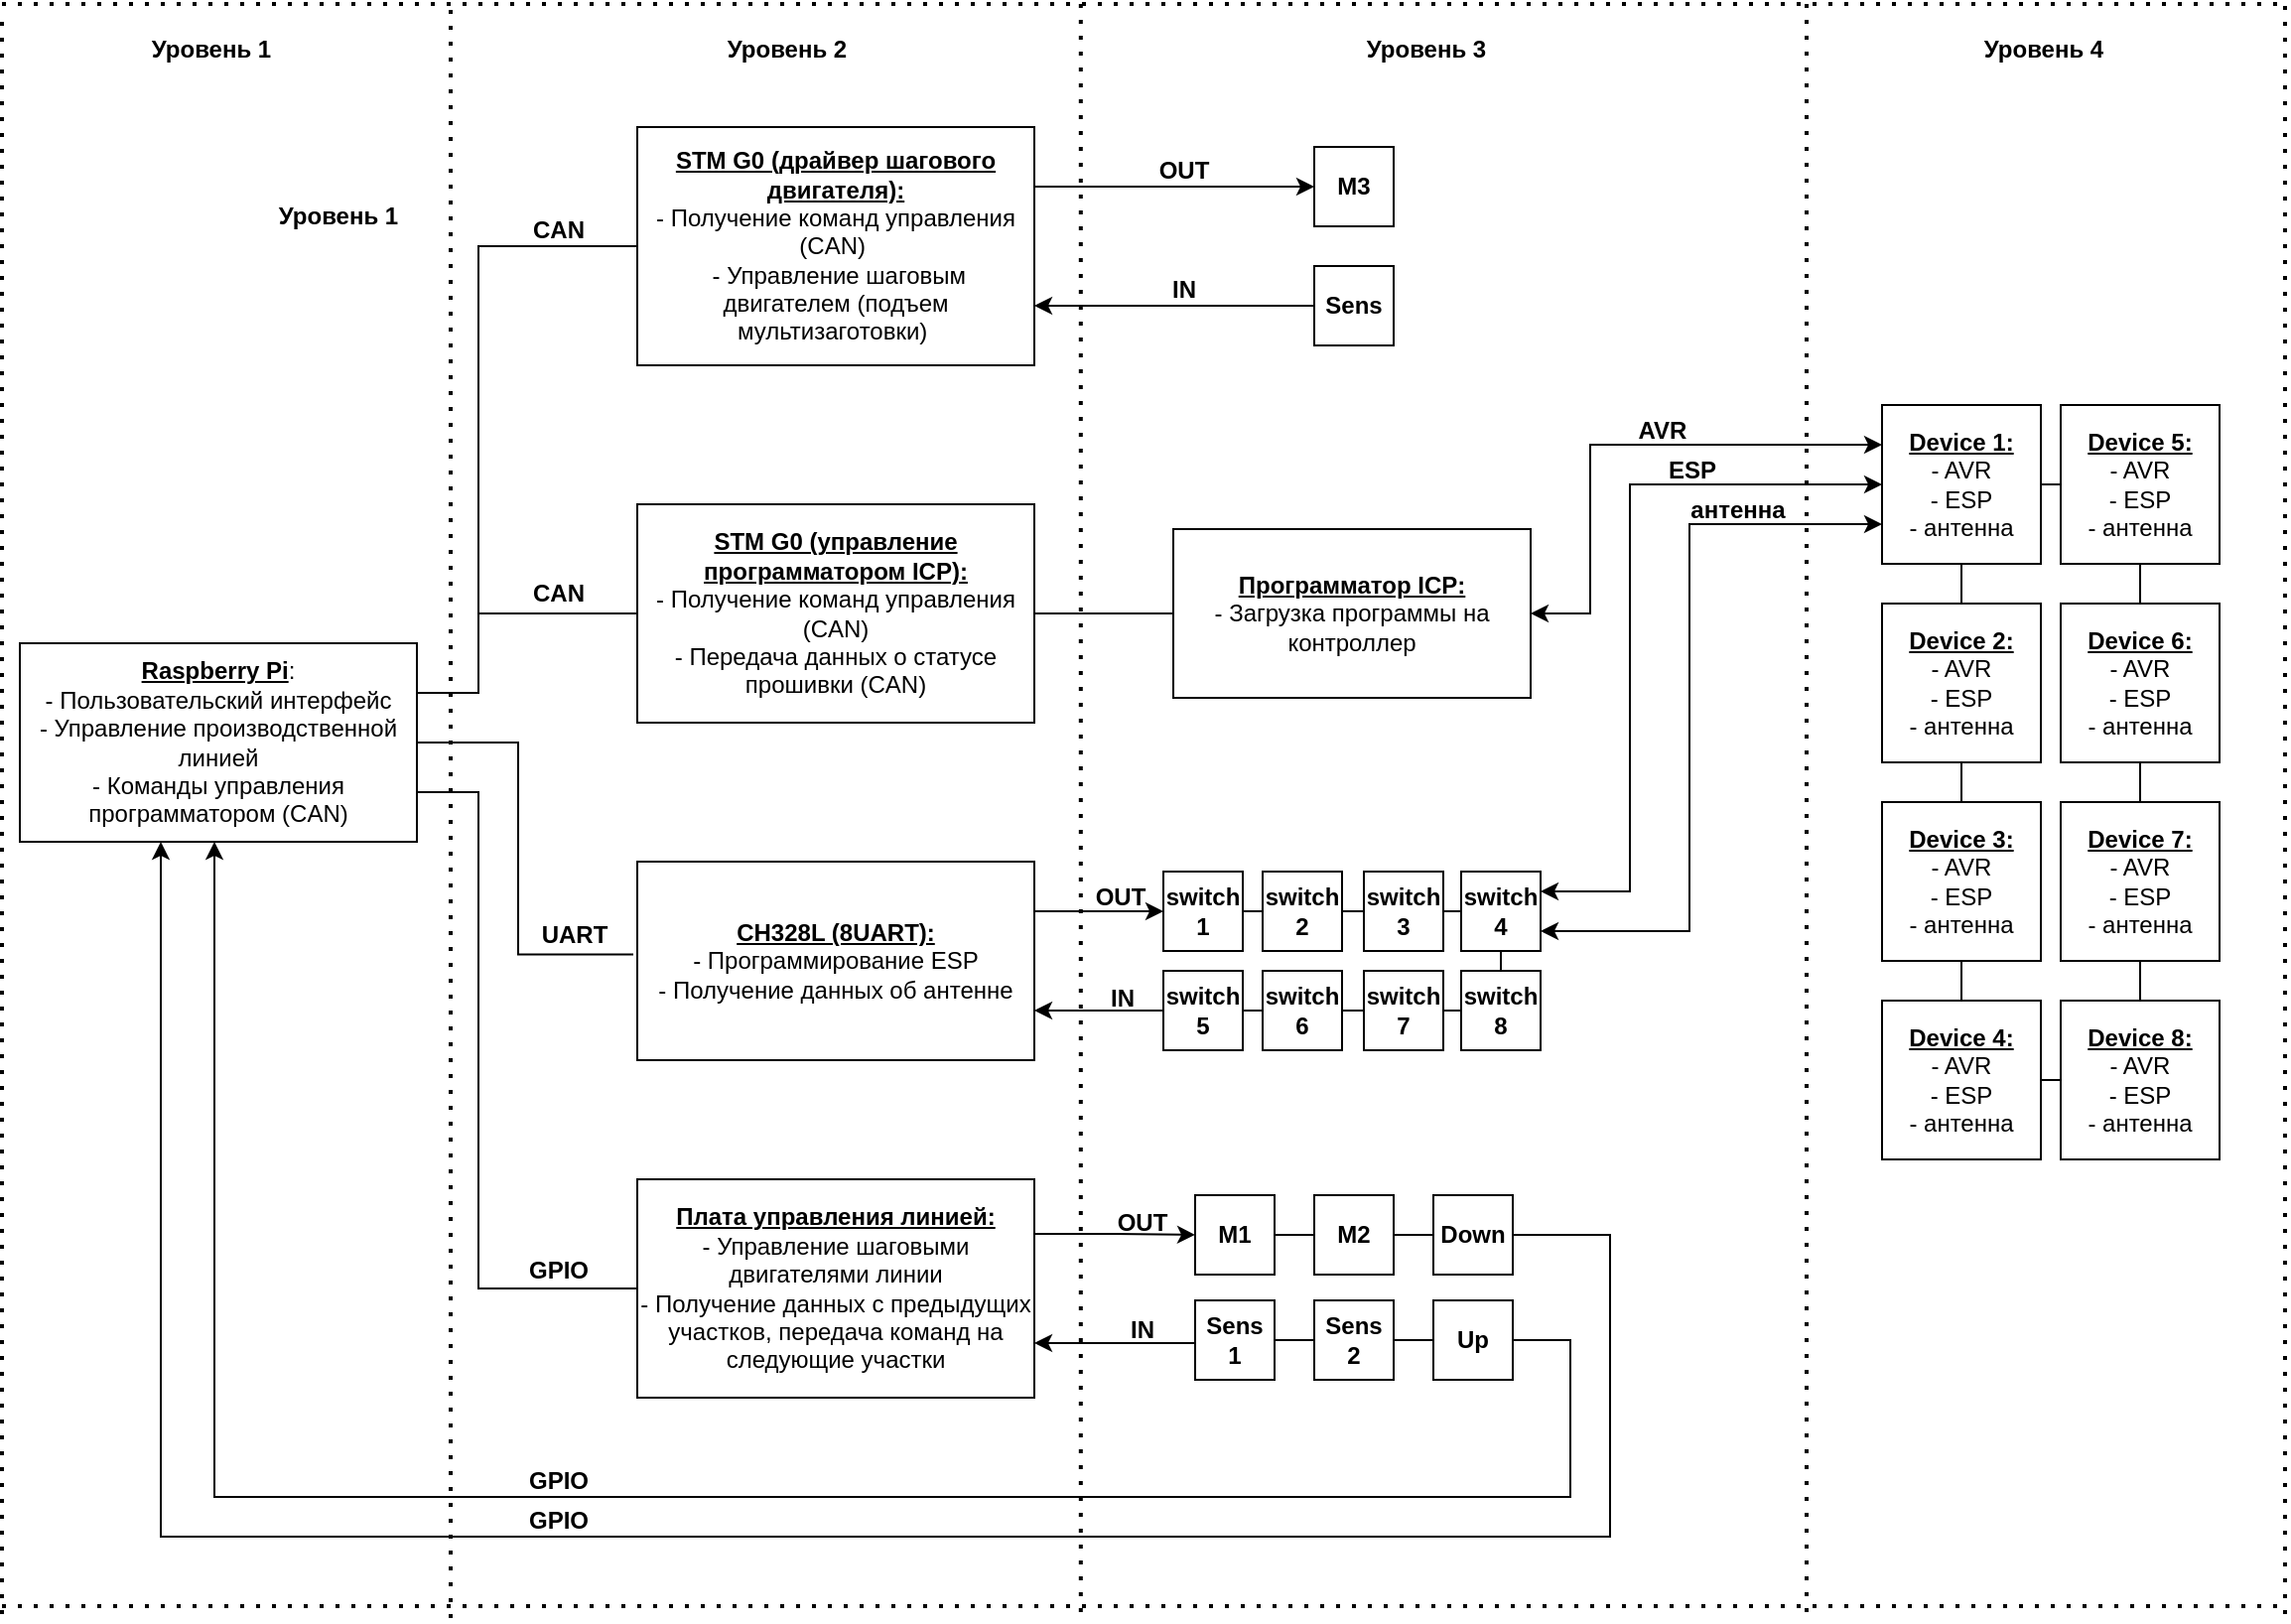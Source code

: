 <mxfile version="24.3.1" type="github">
  <diagram name="Страница — 1" id="FMfTdgro5tbyeO14SIyf">
    <mxGraphModel dx="1631" dy="931" grid="1" gridSize="10" guides="1" tooltips="1" connect="1" arrows="1" fold="1" page="1" pageScale="1" pageWidth="1169" pageHeight="827" math="0" shadow="0">
      <root>
        <mxCell id="0" />
        <mxCell id="1" parent="0" />
        <mxCell id="ljvDQ73Js9TkoyDWwZD--116" style="edgeStyle=orthogonalEdgeStyle;rounded=0;orthogonalLoop=1;jettySize=auto;html=1;exitX=1;exitY=0.5;exitDx=0;exitDy=0;entryX=0;entryY=0.5;entryDx=0;entryDy=0;endArrow=none;endFill=0;" edge="1" parent="1" source="ljvDQ73Js9TkoyDWwZD--1" target="ljvDQ73Js9TkoyDWwZD--5">
          <mxGeometry relative="1" as="geometry" />
        </mxCell>
        <mxCell id="ljvDQ73Js9TkoyDWwZD--1" value="&lt;b&gt;&lt;u&gt;Device 1:&lt;/u&gt;&lt;/b&gt;&lt;br&gt;- AVR&lt;br&gt;- ESP&lt;br&gt;- антенна" style="whiteSpace=wrap;html=1;aspect=fixed;" vertex="1" parent="1">
          <mxGeometry x="957" y="214" width="80" height="80" as="geometry" />
        </mxCell>
        <mxCell id="ljvDQ73Js9TkoyDWwZD--123" style="edgeStyle=orthogonalEdgeStyle;rounded=0;orthogonalLoop=1;jettySize=auto;html=1;exitX=0.5;exitY=0;exitDx=0;exitDy=0;entryX=0.5;entryY=1;entryDx=0;entryDy=0;endArrow=none;endFill=0;" edge="1" parent="1" source="ljvDQ73Js9TkoyDWwZD--2" target="ljvDQ73Js9TkoyDWwZD--1">
          <mxGeometry relative="1" as="geometry" />
        </mxCell>
        <mxCell id="ljvDQ73Js9TkoyDWwZD--2" value="&lt;b&gt;&lt;u&gt;Device 2:&lt;/u&gt;&lt;/b&gt;&lt;br&gt;- AVR&lt;br&gt;- ESP&lt;br&gt;- антенна" style="whiteSpace=wrap;html=1;aspect=fixed;" vertex="1" parent="1">
          <mxGeometry x="957" y="314" width="80" height="80" as="geometry" />
        </mxCell>
        <mxCell id="ljvDQ73Js9TkoyDWwZD--122" style="edgeStyle=orthogonalEdgeStyle;rounded=0;orthogonalLoop=1;jettySize=auto;html=1;exitX=0.5;exitY=0;exitDx=0;exitDy=0;entryX=0.5;entryY=1;entryDx=0;entryDy=0;endArrow=none;endFill=0;" edge="1" parent="1" source="ljvDQ73Js9TkoyDWwZD--3" target="ljvDQ73Js9TkoyDWwZD--2">
          <mxGeometry relative="1" as="geometry" />
        </mxCell>
        <mxCell id="ljvDQ73Js9TkoyDWwZD--3" value="&lt;b&gt;&lt;u&gt;Device 3:&lt;/u&gt;&lt;/b&gt;&lt;br&gt;- AVR&lt;br&gt;- ESP&lt;br&gt;- антенна" style="whiteSpace=wrap;html=1;aspect=fixed;" vertex="1" parent="1">
          <mxGeometry x="957" y="414" width="80" height="80" as="geometry" />
        </mxCell>
        <mxCell id="ljvDQ73Js9TkoyDWwZD--121" style="edgeStyle=orthogonalEdgeStyle;rounded=0;orthogonalLoop=1;jettySize=auto;html=1;exitX=0.5;exitY=0;exitDx=0;exitDy=0;entryX=0.5;entryY=1;entryDx=0;entryDy=0;endArrow=none;endFill=0;" edge="1" parent="1" source="ljvDQ73Js9TkoyDWwZD--4" target="ljvDQ73Js9TkoyDWwZD--3">
          <mxGeometry relative="1" as="geometry" />
        </mxCell>
        <mxCell id="ljvDQ73Js9TkoyDWwZD--4" value="&lt;b&gt;&lt;u&gt;Device 4:&lt;/u&gt;&lt;/b&gt;&lt;br&gt;- AVR&lt;br&gt;- ESP&lt;br&gt;- антенна" style="whiteSpace=wrap;html=1;aspect=fixed;" vertex="1" parent="1">
          <mxGeometry x="957" y="514" width="80" height="80" as="geometry" />
        </mxCell>
        <mxCell id="ljvDQ73Js9TkoyDWwZD--117" style="edgeStyle=orthogonalEdgeStyle;rounded=0;orthogonalLoop=1;jettySize=auto;html=1;exitX=0.5;exitY=1;exitDx=0;exitDy=0;entryX=0.5;entryY=0;entryDx=0;entryDy=0;endArrow=none;endFill=0;" edge="1" parent="1" source="ljvDQ73Js9TkoyDWwZD--5" target="ljvDQ73Js9TkoyDWwZD--6">
          <mxGeometry relative="1" as="geometry" />
        </mxCell>
        <mxCell id="ljvDQ73Js9TkoyDWwZD--5" value="&lt;b&gt;&lt;u&gt;Device 5:&lt;/u&gt;&lt;/b&gt;&lt;br&gt;- AVR&lt;br&gt;- ESP&lt;br&gt;- антенна" style="whiteSpace=wrap;html=1;aspect=fixed;" vertex="1" parent="1">
          <mxGeometry x="1047" y="214" width="80" height="80" as="geometry" />
        </mxCell>
        <mxCell id="ljvDQ73Js9TkoyDWwZD--118" style="edgeStyle=orthogonalEdgeStyle;rounded=0;orthogonalLoop=1;jettySize=auto;html=1;exitX=0.5;exitY=1;exitDx=0;exitDy=0;entryX=0.5;entryY=0;entryDx=0;entryDy=0;endArrow=none;endFill=0;" edge="1" parent="1" source="ljvDQ73Js9TkoyDWwZD--6" target="ljvDQ73Js9TkoyDWwZD--7">
          <mxGeometry relative="1" as="geometry" />
        </mxCell>
        <mxCell id="ljvDQ73Js9TkoyDWwZD--6" value="&lt;b&gt;&lt;u&gt;Device 6:&lt;/u&gt;&lt;/b&gt;&lt;br&gt;- AVR&lt;br&gt;- ESP&lt;br&gt;- антенна" style="whiteSpace=wrap;html=1;aspect=fixed;" vertex="1" parent="1">
          <mxGeometry x="1047" y="314" width="80" height="80" as="geometry" />
        </mxCell>
        <mxCell id="ljvDQ73Js9TkoyDWwZD--119" style="edgeStyle=orthogonalEdgeStyle;rounded=0;orthogonalLoop=1;jettySize=auto;html=1;exitX=0.5;exitY=1;exitDx=0;exitDy=0;entryX=0.5;entryY=0;entryDx=0;entryDy=0;endArrow=none;endFill=0;" edge="1" parent="1" source="ljvDQ73Js9TkoyDWwZD--7" target="ljvDQ73Js9TkoyDWwZD--8">
          <mxGeometry relative="1" as="geometry" />
        </mxCell>
        <mxCell id="ljvDQ73Js9TkoyDWwZD--7" value="&lt;b&gt;&lt;u&gt;Device 7:&lt;/u&gt;&lt;/b&gt;&lt;br&gt;- AVR&lt;br&gt;- ESP&lt;br&gt;- антенна" style="whiteSpace=wrap;html=1;aspect=fixed;" vertex="1" parent="1">
          <mxGeometry x="1047" y="414" width="80" height="80" as="geometry" />
        </mxCell>
        <mxCell id="ljvDQ73Js9TkoyDWwZD--120" style="edgeStyle=orthogonalEdgeStyle;rounded=0;orthogonalLoop=1;jettySize=auto;html=1;exitX=0;exitY=0.5;exitDx=0;exitDy=0;entryX=1;entryY=0.5;entryDx=0;entryDy=0;endArrow=none;endFill=0;" edge="1" parent="1" source="ljvDQ73Js9TkoyDWwZD--8" target="ljvDQ73Js9TkoyDWwZD--4">
          <mxGeometry relative="1" as="geometry" />
        </mxCell>
        <mxCell id="ljvDQ73Js9TkoyDWwZD--8" value="&lt;b&gt;&lt;u&gt;Device 8:&lt;/u&gt;&lt;/b&gt;&lt;br&gt;- AVR&lt;br&gt;- ESP&lt;br&gt;- антенна" style="whiteSpace=wrap;html=1;aspect=fixed;" vertex="1" parent="1">
          <mxGeometry x="1047" y="514" width="80" height="80" as="geometry" />
        </mxCell>
        <mxCell id="ljvDQ73Js9TkoyDWwZD--132" style="edgeStyle=orthogonalEdgeStyle;rounded=0;orthogonalLoop=1;jettySize=auto;html=1;exitX=1;exitY=0.25;exitDx=0;exitDy=0;endArrow=none;endFill=0;entryX=0;entryY=0.5;entryDx=0;entryDy=0;" edge="1" parent="1" source="ljvDQ73Js9TkoyDWwZD--9" target="ljvDQ73Js9TkoyDWwZD--10">
          <mxGeometry relative="1" as="geometry">
            <mxPoint x="250" y="214" as="targetPoint" />
            <Array as="points">
              <mxPoint x="250" y="359" />
              <mxPoint x="250" y="134" />
            </Array>
          </mxGeometry>
        </mxCell>
        <mxCell id="ljvDQ73Js9TkoyDWwZD--133" style="edgeStyle=orthogonalEdgeStyle;rounded=0;orthogonalLoop=1;jettySize=auto;html=1;exitX=1;exitY=0.25;exitDx=0;exitDy=0;entryX=0;entryY=0.5;entryDx=0;entryDy=0;endArrow=none;endFill=0;" edge="1" parent="1" source="ljvDQ73Js9TkoyDWwZD--9" target="ljvDQ73Js9TkoyDWwZD--11">
          <mxGeometry relative="1" as="geometry">
            <Array as="points">
              <mxPoint x="250" y="359" />
              <mxPoint x="250" y="319" />
            </Array>
          </mxGeometry>
        </mxCell>
        <mxCell id="ljvDQ73Js9TkoyDWwZD--9" value="&lt;b&gt;&lt;u&gt;Raspberry Pi&lt;/u&gt;&lt;/b&gt;:&lt;br&gt;- Пользовательский интерфейс&lt;br&gt;- Управление производственной линией&lt;br&gt;- Команды управления программатором (CAN)" style="rounded=0;whiteSpace=wrap;html=1;" vertex="1" parent="1">
          <mxGeometry x="19" y="334" width="200" height="100" as="geometry" />
        </mxCell>
        <mxCell id="ljvDQ73Js9TkoyDWwZD--83" style="edgeStyle=orthogonalEdgeStyle;rounded=0;orthogonalLoop=1;jettySize=auto;html=1;exitX=1;exitY=0.25;exitDx=0;exitDy=0;" edge="1" parent="1" source="ljvDQ73Js9TkoyDWwZD--10" target="ljvDQ73Js9TkoyDWwZD--81">
          <mxGeometry relative="1" as="geometry" />
        </mxCell>
        <mxCell id="ljvDQ73Js9TkoyDWwZD--10" value="&lt;b&gt;&lt;u&gt;STM G0 (драйвер шагового двигателя):&lt;/u&gt;&lt;/b&gt;&lt;div&gt;- Получение команд управления (CAN)&amp;nbsp;&lt;/div&gt;&lt;div&gt;&amp;nbsp;- Управление шаговым двигателем (подъем мультизаготовки)&amp;nbsp;&lt;/div&gt;" style="rounded=0;whiteSpace=wrap;html=1;" vertex="1" parent="1">
          <mxGeometry x="330" y="74" width="200" height="120" as="geometry" />
        </mxCell>
        <mxCell id="ljvDQ73Js9TkoyDWwZD--58" style="edgeStyle=orthogonalEdgeStyle;rounded=0;orthogonalLoop=1;jettySize=auto;html=1;exitX=1;exitY=0.5;exitDx=0;exitDy=0;entryX=0;entryY=0.5;entryDx=0;entryDy=0;endArrow=none;endFill=0;" edge="1" parent="1" source="ljvDQ73Js9TkoyDWwZD--11" target="ljvDQ73Js9TkoyDWwZD--57">
          <mxGeometry relative="1" as="geometry" />
        </mxCell>
        <mxCell id="ljvDQ73Js9TkoyDWwZD--11" value="&lt;b&gt;&lt;u&gt;STM G0 (управление программатором ICP):&lt;/u&gt;&lt;/b&gt;&lt;div&gt;- Получение команд управления (CAN)&lt;/div&gt;&lt;div&gt;- Передача данных о статусе прошивки (CAN)&lt;/div&gt;" style="rounded=0;whiteSpace=wrap;html=1;" vertex="1" parent="1">
          <mxGeometry x="330" y="264" width="200" height="110" as="geometry" />
        </mxCell>
        <mxCell id="ljvDQ73Js9TkoyDWwZD--98" style="edgeStyle=orthogonalEdgeStyle;rounded=0;orthogonalLoop=1;jettySize=auto;html=1;exitX=1;exitY=0.25;exitDx=0;exitDy=0;entryX=0;entryY=0.5;entryDx=0;entryDy=0;" edge="1" parent="1" source="ljvDQ73Js9TkoyDWwZD--13" target="ljvDQ73Js9TkoyDWwZD--90">
          <mxGeometry relative="1" as="geometry" />
        </mxCell>
        <mxCell id="ljvDQ73Js9TkoyDWwZD--13" value="&lt;b&gt;&lt;u&gt;CH328L (8UART):&lt;/u&gt;&lt;/b&gt;&lt;div&gt;- Программирование ESP&lt;br&gt;- Получение данных об антенне&lt;/div&gt;" style="rounded=0;whiteSpace=wrap;html=1;" vertex="1" parent="1">
          <mxGeometry x="330" y="444" width="200" height="100" as="geometry" />
        </mxCell>
        <mxCell id="ljvDQ73Js9TkoyDWwZD--68" style="edgeStyle=orthogonalEdgeStyle;rounded=0;orthogonalLoop=1;jettySize=auto;html=1;exitX=1;exitY=0.75;exitDx=0;exitDy=0;endArrow=none;endFill=0;startArrow=classic;startFill=1;" edge="1" parent="1" source="ljvDQ73Js9TkoyDWwZD--14" target="ljvDQ73Js9TkoyDWwZD--61">
          <mxGeometry relative="1" as="geometry">
            <Array as="points">
              <mxPoint x="570" y="687" />
              <mxPoint x="570" y="687" />
            </Array>
          </mxGeometry>
        </mxCell>
        <mxCell id="ljvDQ73Js9TkoyDWwZD--89" style="edgeStyle=orthogonalEdgeStyle;rounded=0;orthogonalLoop=1;jettySize=auto;html=1;exitX=1;exitY=0.25;exitDx=0;exitDy=0;" edge="1" parent="1" source="ljvDQ73Js9TkoyDWwZD--14" target="ljvDQ73Js9TkoyDWwZD--59">
          <mxGeometry relative="1" as="geometry" />
        </mxCell>
        <mxCell id="ljvDQ73Js9TkoyDWwZD--14" value="&lt;b&gt;&lt;u&gt;Плата управления линией:&lt;/u&gt;&lt;/b&gt;&lt;div&gt;- Управление шаговыми двигателями линии&lt;br&gt;- Получение данных с предыдущих участков, передача команд на следующие участки&lt;/div&gt;" style="rounded=0;whiteSpace=wrap;html=1;" vertex="1" parent="1">
          <mxGeometry x="330" y="604" width="200" height="110" as="geometry" />
        </mxCell>
        <mxCell id="ljvDQ73Js9TkoyDWwZD--42" value="" style="edgeStyle=orthogonalEdgeStyle;rounded=0;orthogonalLoop=1;jettySize=auto;html=1;exitX=1;exitY=0.5;exitDx=0;exitDy=0;endArrow=none;endFill=0;entryX=-0.01;entryY=0.468;entryDx=0;entryDy=0;entryPerimeter=0;" edge="1" parent="1" source="ljvDQ73Js9TkoyDWwZD--9" target="ljvDQ73Js9TkoyDWwZD--13">
          <mxGeometry relative="1" as="geometry">
            <mxPoint x="220" y="409" as="sourcePoint" />
            <mxPoint x="330" y="484" as="targetPoint" />
            <Array as="points">
              <mxPoint x="270" y="384" />
              <mxPoint x="270" y="491" />
            </Array>
          </mxGeometry>
        </mxCell>
        <mxCell id="ljvDQ73Js9TkoyDWwZD--55" value="" style="edgeStyle=orthogonalEdgeStyle;rounded=0;orthogonalLoop=1;jettySize=auto;html=1;exitX=1;exitY=0.75;exitDx=0;exitDy=0;entryX=0;entryY=0.5;entryDx=0;entryDy=0;endArrow=none;endFill=0;" edge="1" parent="1" source="ljvDQ73Js9TkoyDWwZD--9" target="ljvDQ73Js9TkoyDWwZD--14">
          <mxGeometry relative="1" as="geometry">
            <mxPoint x="210" y="409" as="sourcePoint" />
            <mxPoint x="250" y="659" as="targetPoint" />
            <Array as="points">
              <mxPoint x="250" y="409" />
              <mxPoint x="250" y="659" />
            </Array>
          </mxGeometry>
        </mxCell>
        <mxCell id="ljvDQ73Js9TkoyDWwZD--109" style="edgeStyle=orthogonalEdgeStyle;rounded=0;orthogonalLoop=1;jettySize=auto;html=1;exitX=1;exitY=0.5;exitDx=0;exitDy=0;entryX=0;entryY=0.25;entryDx=0;entryDy=0;startArrow=classic;startFill=1;" edge="1" parent="1" source="ljvDQ73Js9TkoyDWwZD--57" target="ljvDQ73Js9TkoyDWwZD--1">
          <mxGeometry relative="1" as="geometry">
            <Array as="points">
              <mxPoint x="810" y="319" />
              <mxPoint x="810" y="234" />
            </Array>
          </mxGeometry>
        </mxCell>
        <mxCell id="ljvDQ73Js9TkoyDWwZD--57" value="&lt;b style=&quot;text-decoration-line: underline;&quot;&gt;Программатор ICP:&lt;/b&gt;&lt;br&gt;- Загрузка программы на контроллер" style="rounded=0;whiteSpace=wrap;html=1;" vertex="1" parent="1">
          <mxGeometry x="600" y="276.5" width="180" height="85" as="geometry" />
        </mxCell>
        <mxCell id="ljvDQ73Js9TkoyDWwZD--66" style="edgeStyle=orthogonalEdgeStyle;rounded=0;orthogonalLoop=1;jettySize=auto;html=1;exitX=1;exitY=0.5;exitDx=0;exitDy=0;entryX=0;entryY=0.5;entryDx=0;entryDy=0;endArrow=none;endFill=0;" edge="1" parent="1" source="ljvDQ73Js9TkoyDWwZD--59" target="ljvDQ73Js9TkoyDWwZD--60">
          <mxGeometry relative="1" as="geometry" />
        </mxCell>
        <mxCell id="ljvDQ73Js9TkoyDWwZD--59" value="&lt;b&gt;M1&lt;/b&gt;" style="whiteSpace=wrap;html=1;aspect=fixed;" vertex="1" parent="1">
          <mxGeometry x="611" y="612" width="40" height="40" as="geometry" />
        </mxCell>
        <mxCell id="ljvDQ73Js9TkoyDWwZD--67" style="edgeStyle=orthogonalEdgeStyle;rounded=0;orthogonalLoop=1;jettySize=auto;html=1;exitX=1;exitY=0.5;exitDx=0;exitDy=0;entryX=0;entryY=0.5;entryDx=0;entryDy=0;endArrow=none;endFill=0;" edge="1" parent="1" source="ljvDQ73Js9TkoyDWwZD--60" target="ljvDQ73Js9TkoyDWwZD--64">
          <mxGeometry relative="1" as="geometry" />
        </mxCell>
        <mxCell id="ljvDQ73Js9TkoyDWwZD--60" value="&lt;b&gt;M2&lt;/b&gt;" style="whiteSpace=wrap;html=1;aspect=fixed;" vertex="1" parent="1">
          <mxGeometry x="671" y="612" width="40" height="40" as="geometry" />
        </mxCell>
        <mxCell id="ljvDQ73Js9TkoyDWwZD--69" style="edgeStyle=orthogonalEdgeStyle;rounded=0;orthogonalLoop=1;jettySize=auto;html=1;exitX=1;exitY=0.5;exitDx=0;exitDy=0;entryX=0;entryY=0.5;entryDx=0;entryDy=0;endArrow=none;endFill=0;" edge="1" parent="1" source="ljvDQ73Js9TkoyDWwZD--61" target="ljvDQ73Js9TkoyDWwZD--62">
          <mxGeometry relative="1" as="geometry" />
        </mxCell>
        <mxCell id="ljvDQ73Js9TkoyDWwZD--61" value="&lt;b&gt;Sens 1&lt;/b&gt;" style="whiteSpace=wrap;html=1;aspect=fixed;" vertex="1" parent="1">
          <mxGeometry x="611" y="665" width="40" height="40" as="geometry" />
        </mxCell>
        <mxCell id="ljvDQ73Js9TkoyDWwZD--70" style="edgeStyle=orthogonalEdgeStyle;rounded=0;orthogonalLoop=1;jettySize=auto;html=1;exitX=1;exitY=0.5;exitDx=0;exitDy=0;entryX=0;entryY=0.5;entryDx=0;entryDy=0;endArrow=none;endFill=0;" edge="1" parent="1" source="ljvDQ73Js9TkoyDWwZD--62" target="ljvDQ73Js9TkoyDWwZD--63">
          <mxGeometry relative="1" as="geometry" />
        </mxCell>
        <mxCell id="ljvDQ73Js9TkoyDWwZD--62" value="&lt;b&gt;Sens 2&lt;/b&gt;" style="whiteSpace=wrap;html=1;aspect=fixed;" vertex="1" parent="1">
          <mxGeometry x="671" y="665" width="40" height="40" as="geometry" />
        </mxCell>
        <mxCell id="ljvDQ73Js9TkoyDWwZD--125" style="edgeStyle=orthogonalEdgeStyle;rounded=0;orthogonalLoop=1;jettySize=auto;html=1;exitX=1;exitY=0.5;exitDx=0;exitDy=0;" edge="1" parent="1" source="ljvDQ73Js9TkoyDWwZD--63">
          <mxGeometry relative="1" as="geometry">
            <mxPoint x="117" y="434" as="targetPoint" />
            <Array as="points">
              <mxPoint x="800" y="685" />
              <mxPoint x="800" y="764" />
              <mxPoint x="117" y="764" />
            </Array>
          </mxGeometry>
        </mxCell>
        <mxCell id="ljvDQ73Js9TkoyDWwZD--63" value="&lt;b&gt;Up&lt;/b&gt;" style="whiteSpace=wrap;html=1;aspect=fixed;" vertex="1" parent="1">
          <mxGeometry x="731" y="665" width="40" height="40" as="geometry" />
        </mxCell>
        <mxCell id="ljvDQ73Js9TkoyDWwZD--64" value="&lt;b&gt;Down&lt;/b&gt;" style="whiteSpace=wrap;html=1;aspect=fixed;" vertex="1" parent="1">
          <mxGeometry x="731" y="612" width="40" height="40" as="geometry" />
        </mxCell>
        <mxCell id="ljvDQ73Js9TkoyDWwZD--72" value="&lt;b&gt;OUT&lt;/b&gt;" style="text;html=1;align=center;verticalAlign=middle;resizable=0;points=[];autosize=1;strokeColor=none;fillColor=none;" vertex="1" parent="1">
          <mxGeometry x="559" y="611" width="50" height="30" as="geometry" />
        </mxCell>
        <mxCell id="ljvDQ73Js9TkoyDWwZD--76" value="&lt;b&gt;Уровень 1&lt;/b&gt;" style="text;html=1;align=center;verticalAlign=middle;resizable=0;points=[];autosize=1;strokeColor=none;fillColor=none;" vertex="1" parent="1">
          <mxGeometry x="75" y="20" width="80" height="30" as="geometry" />
        </mxCell>
        <mxCell id="ljvDQ73Js9TkoyDWwZD--79" value="&lt;b&gt;Уровень 3&lt;/b&gt;" style="text;html=1;align=center;verticalAlign=middle;resizable=0;points=[];autosize=1;strokeColor=none;fillColor=none;" vertex="1" parent="1">
          <mxGeometry x="687" y="20" width="80" height="30" as="geometry" />
        </mxCell>
        <mxCell id="ljvDQ73Js9TkoyDWwZD--80" value="&lt;b&gt;Уровень 4&lt;/b&gt;" style="text;html=1;align=center;verticalAlign=middle;resizable=0;points=[];autosize=1;strokeColor=none;fillColor=none;" vertex="1" parent="1">
          <mxGeometry x="998" y="20" width="80" height="30" as="geometry" />
        </mxCell>
        <mxCell id="ljvDQ73Js9TkoyDWwZD--81" value="&lt;b&gt;M3&lt;/b&gt;" style="whiteSpace=wrap;html=1;aspect=fixed;" vertex="1" parent="1">
          <mxGeometry x="671" y="84" width="40" height="40" as="geometry" />
        </mxCell>
        <mxCell id="ljvDQ73Js9TkoyDWwZD--85" style="edgeStyle=orthogonalEdgeStyle;rounded=0;orthogonalLoop=1;jettySize=auto;html=1;exitX=0;exitY=0.5;exitDx=0;exitDy=0;entryX=1;entryY=0.75;entryDx=0;entryDy=0;" edge="1" parent="1" source="ljvDQ73Js9TkoyDWwZD--82" target="ljvDQ73Js9TkoyDWwZD--10">
          <mxGeometry relative="1" as="geometry" />
        </mxCell>
        <mxCell id="ljvDQ73Js9TkoyDWwZD--82" value="&lt;b&gt;Sens&lt;/b&gt;" style="whiteSpace=wrap;html=1;aspect=fixed;" vertex="1" parent="1">
          <mxGeometry x="671" y="144" width="40" height="40" as="geometry" />
        </mxCell>
        <mxCell id="ljvDQ73Js9TkoyDWwZD--86" value="&lt;b&gt;OUT&lt;/b&gt;" style="text;html=1;align=center;verticalAlign=middle;resizable=0;points=[];autosize=1;strokeColor=none;fillColor=none;" vertex="1" parent="1">
          <mxGeometry x="580" y="81" width="50" height="30" as="geometry" />
        </mxCell>
        <mxCell id="ljvDQ73Js9TkoyDWwZD--87" value="&lt;b&gt;IN&lt;/b&gt;" style="text;html=1;align=center;verticalAlign=middle;resizable=0;points=[];autosize=1;strokeColor=none;fillColor=none;" vertex="1" parent="1">
          <mxGeometry x="585" y="141" width="40" height="30" as="geometry" />
        </mxCell>
        <mxCell id="ljvDQ73Js9TkoyDWwZD--99" style="edgeStyle=orthogonalEdgeStyle;rounded=0;orthogonalLoop=1;jettySize=auto;html=1;exitX=1;exitY=0.5;exitDx=0;exitDy=0;entryX=0;entryY=0.5;entryDx=0;entryDy=0;endArrow=none;endFill=0;" edge="1" parent="1" source="ljvDQ73Js9TkoyDWwZD--90" target="ljvDQ73Js9TkoyDWwZD--91">
          <mxGeometry relative="1" as="geometry" />
        </mxCell>
        <mxCell id="ljvDQ73Js9TkoyDWwZD--90" value="&lt;b&gt;switch 1&lt;/b&gt;" style="whiteSpace=wrap;html=1;aspect=fixed;" vertex="1" parent="1">
          <mxGeometry x="595" y="449" width="40" height="40" as="geometry" />
        </mxCell>
        <mxCell id="ljvDQ73Js9TkoyDWwZD--100" style="edgeStyle=orthogonalEdgeStyle;rounded=0;orthogonalLoop=1;jettySize=auto;html=1;exitX=1;exitY=0.5;exitDx=0;exitDy=0;entryX=0;entryY=0.5;entryDx=0;entryDy=0;endArrow=none;endFill=0;" edge="1" parent="1" source="ljvDQ73Js9TkoyDWwZD--91" target="ljvDQ73Js9TkoyDWwZD--92">
          <mxGeometry relative="1" as="geometry" />
        </mxCell>
        <mxCell id="ljvDQ73Js9TkoyDWwZD--91" value="&lt;b&gt;switch 2&lt;/b&gt;" style="whiteSpace=wrap;html=1;aspect=fixed;" vertex="1" parent="1">
          <mxGeometry x="645" y="449" width="40" height="40" as="geometry" />
        </mxCell>
        <mxCell id="ljvDQ73Js9TkoyDWwZD--101" style="edgeStyle=orthogonalEdgeStyle;rounded=0;orthogonalLoop=1;jettySize=auto;html=1;exitX=1;exitY=0.5;exitDx=0;exitDy=0;entryX=0;entryY=0.5;entryDx=0;entryDy=0;endArrow=none;endFill=0;" edge="1" parent="1" source="ljvDQ73Js9TkoyDWwZD--92" target="ljvDQ73Js9TkoyDWwZD--96">
          <mxGeometry relative="1" as="geometry" />
        </mxCell>
        <mxCell id="ljvDQ73Js9TkoyDWwZD--92" value="&lt;b&gt;switch 3&lt;/b&gt;" style="whiteSpace=wrap;html=1;aspect=fixed;" vertex="1" parent="1">
          <mxGeometry x="696" y="449" width="40" height="40" as="geometry" />
        </mxCell>
        <mxCell id="ljvDQ73Js9TkoyDWwZD--106" style="edgeStyle=orthogonalEdgeStyle;rounded=0;orthogonalLoop=1;jettySize=auto;html=1;exitX=0;exitY=0.5;exitDx=0;exitDy=0;entryX=1;entryY=0.75;entryDx=0;entryDy=0;" edge="1" parent="1" source="ljvDQ73Js9TkoyDWwZD--93" target="ljvDQ73Js9TkoyDWwZD--13">
          <mxGeometry relative="1" as="geometry" />
        </mxCell>
        <mxCell id="ljvDQ73Js9TkoyDWwZD--93" value="&lt;b&gt;switch 5&lt;/b&gt;" style="whiteSpace=wrap;html=1;aspect=fixed;" vertex="1" parent="1">
          <mxGeometry x="595" y="499" width="40" height="40" as="geometry" />
        </mxCell>
        <mxCell id="ljvDQ73Js9TkoyDWwZD--105" style="edgeStyle=orthogonalEdgeStyle;rounded=0;orthogonalLoop=1;jettySize=auto;html=1;exitX=0;exitY=0.5;exitDx=0;exitDy=0;entryX=1;entryY=0.5;entryDx=0;entryDy=0;endArrow=none;endFill=0;" edge="1" parent="1" source="ljvDQ73Js9TkoyDWwZD--94" target="ljvDQ73Js9TkoyDWwZD--93">
          <mxGeometry relative="1" as="geometry" />
        </mxCell>
        <mxCell id="ljvDQ73Js9TkoyDWwZD--94" value="&lt;b&gt;switch 6&lt;/b&gt;" style="whiteSpace=wrap;html=1;aspect=fixed;" vertex="1" parent="1">
          <mxGeometry x="645" y="499" width="40" height="40" as="geometry" />
        </mxCell>
        <mxCell id="ljvDQ73Js9TkoyDWwZD--104" style="edgeStyle=orthogonalEdgeStyle;rounded=0;orthogonalLoop=1;jettySize=auto;html=1;exitX=0;exitY=0.5;exitDx=0;exitDy=0;entryX=1;entryY=0.5;entryDx=0;entryDy=0;endArrow=none;endFill=0;" edge="1" parent="1" source="ljvDQ73Js9TkoyDWwZD--95" target="ljvDQ73Js9TkoyDWwZD--94">
          <mxGeometry relative="1" as="geometry" />
        </mxCell>
        <mxCell id="ljvDQ73Js9TkoyDWwZD--95" value="&lt;b&gt;switch 7&lt;/b&gt;" style="whiteSpace=wrap;html=1;aspect=fixed;" vertex="1" parent="1">
          <mxGeometry x="696" y="499" width="40" height="40" as="geometry" />
        </mxCell>
        <mxCell id="ljvDQ73Js9TkoyDWwZD--102" style="edgeStyle=orthogonalEdgeStyle;rounded=0;orthogonalLoop=1;jettySize=auto;html=1;exitX=0.5;exitY=1;exitDx=0;exitDy=0;entryX=0.5;entryY=0;entryDx=0;entryDy=0;endArrow=none;endFill=0;" edge="1" parent="1" source="ljvDQ73Js9TkoyDWwZD--96" target="ljvDQ73Js9TkoyDWwZD--97">
          <mxGeometry relative="1" as="geometry" />
        </mxCell>
        <mxCell id="ljvDQ73Js9TkoyDWwZD--110" style="edgeStyle=orthogonalEdgeStyle;rounded=0;orthogonalLoop=1;jettySize=auto;html=1;exitX=1;exitY=0.25;exitDx=0;exitDy=0;entryX=0;entryY=0.5;entryDx=0;entryDy=0;startArrow=classic;startFill=1;" edge="1" parent="1" source="ljvDQ73Js9TkoyDWwZD--96" target="ljvDQ73Js9TkoyDWwZD--1">
          <mxGeometry relative="1" as="geometry">
            <Array as="points">
              <mxPoint x="830" y="459" />
              <mxPoint x="830" y="254" />
            </Array>
          </mxGeometry>
        </mxCell>
        <mxCell id="ljvDQ73Js9TkoyDWwZD--111" style="edgeStyle=orthogonalEdgeStyle;rounded=0;orthogonalLoop=1;jettySize=auto;html=1;exitX=1;exitY=0.75;exitDx=0;exitDy=0;entryX=0;entryY=0.75;entryDx=0;entryDy=0;startArrow=classic;startFill=1;" edge="1" parent="1" source="ljvDQ73Js9TkoyDWwZD--96" target="ljvDQ73Js9TkoyDWwZD--1">
          <mxGeometry relative="1" as="geometry">
            <mxPoint x="880" y="324" as="targetPoint" />
            <Array as="points">
              <mxPoint x="860" y="479" />
              <mxPoint x="860" y="274" />
            </Array>
          </mxGeometry>
        </mxCell>
        <mxCell id="ljvDQ73Js9TkoyDWwZD--96" value="&lt;b&gt;switch 4&lt;/b&gt;" style="whiteSpace=wrap;html=1;aspect=fixed;" vertex="1" parent="1">
          <mxGeometry x="745" y="449" width="40" height="40" as="geometry" />
        </mxCell>
        <mxCell id="ljvDQ73Js9TkoyDWwZD--103" style="edgeStyle=orthogonalEdgeStyle;rounded=0;orthogonalLoop=1;jettySize=auto;html=1;exitX=0;exitY=0.5;exitDx=0;exitDy=0;entryX=1;entryY=0.5;entryDx=0;entryDy=0;endArrow=none;endFill=0;" edge="1" parent="1" source="ljvDQ73Js9TkoyDWwZD--97" target="ljvDQ73Js9TkoyDWwZD--95">
          <mxGeometry relative="1" as="geometry" />
        </mxCell>
        <mxCell id="ljvDQ73Js9TkoyDWwZD--97" value="&lt;b&gt;switch 8&lt;/b&gt;" style="whiteSpace=wrap;html=1;aspect=fixed;" vertex="1" parent="1">
          <mxGeometry x="745" y="499" width="40" height="40" as="geometry" />
        </mxCell>
        <mxCell id="ljvDQ73Js9TkoyDWwZD--107" value="&lt;b&gt;OUT&lt;/b&gt;" style="text;html=1;align=center;verticalAlign=middle;resizable=0;points=[];autosize=1;strokeColor=none;fillColor=none;" vertex="1" parent="1">
          <mxGeometry x="548" y="447" width="50" height="30" as="geometry" />
        </mxCell>
        <mxCell id="ljvDQ73Js9TkoyDWwZD--108" value="&lt;b&gt;IN&lt;/b&gt;" style="text;html=1;align=center;verticalAlign=middle;resizable=0;points=[];autosize=1;strokeColor=none;fillColor=none;" vertex="1" parent="1">
          <mxGeometry x="554" y="498" width="40" height="30" as="geometry" />
        </mxCell>
        <mxCell id="ljvDQ73Js9TkoyDWwZD--112" value="&lt;b&gt;AVR&lt;/b&gt;" style="text;html=1;align=center;verticalAlign=middle;resizable=0;points=[];autosize=1;strokeColor=none;fillColor=none;" vertex="1" parent="1">
          <mxGeometry x="821" y="212" width="50" height="30" as="geometry" />
        </mxCell>
        <mxCell id="ljvDQ73Js9TkoyDWwZD--114" value="&lt;b&gt;ESP&lt;/b&gt;" style="text;html=1;align=center;verticalAlign=middle;resizable=0;points=[];autosize=1;strokeColor=none;fillColor=none;" vertex="1" parent="1">
          <mxGeometry x="836" y="232" width="50" height="30" as="geometry" />
        </mxCell>
        <mxCell id="ljvDQ73Js9TkoyDWwZD--115" value="&lt;b&gt;антенна&lt;/b&gt;" style="text;html=1;align=center;verticalAlign=middle;resizable=0;points=[];autosize=1;strokeColor=none;fillColor=none;" vertex="1" parent="1">
          <mxGeometry x="849" y="251.5" width="70" height="30" as="geometry" />
        </mxCell>
        <mxCell id="ljvDQ73Js9TkoyDWwZD--124" style="edgeStyle=orthogonalEdgeStyle;rounded=0;orthogonalLoop=1;jettySize=auto;html=1;exitX=1;exitY=0.5;exitDx=0;exitDy=0;" edge="1" parent="1" source="ljvDQ73Js9TkoyDWwZD--64">
          <mxGeometry relative="1" as="geometry">
            <mxPoint x="90" y="434" as="targetPoint" />
            <Array as="points">
              <mxPoint x="820" y="632" />
              <mxPoint x="820" y="784" />
              <mxPoint x="90" y="784" />
              <mxPoint x="90" y="436" />
            </Array>
          </mxGeometry>
        </mxCell>
        <mxCell id="ljvDQ73Js9TkoyDWwZD--127" value="&lt;b&gt;GPIO&lt;/b&gt;" style="text;html=1;align=center;verticalAlign=middle;resizable=0;points=[];autosize=1;strokeColor=none;fillColor=none;rotation=0;" vertex="1" parent="1">
          <mxGeometry x="265" y="741" width="50" height="30" as="geometry" />
        </mxCell>
        <mxCell id="ljvDQ73Js9TkoyDWwZD--129" value="&lt;b&gt;GPIO&lt;/b&gt;" style="text;html=1;align=center;verticalAlign=middle;resizable=0;points=[];autosize=1;strokeColor=none;fillColor=none;rotation=0;" vertex="1" parent="1">
          <mxGeometry x="265" y="761" width="50" height="30" as="geometry" />
        </mxCell>
        <mxCell id="ljvDQ73Js9TkoyDWwZD--130" value="&lt;b&gt;IN&lt;/b&gt;" style="text;html=1;align=center;verticalAlign=middle;resizable=0;points=[];autosize=1;strokeColor=none;fillColor=none;" vertex="1" parent="1">
          <mxGeometry x="564" y="665" width="40" height="30" as="geometry" />
        </mxCell>
        <mxCell id="ljvDQ73Js9TkoyDWwZD--131" value="" style="endArrow=none;dashed=1;html=1;dashPattern=1 3;strokeWidth=2;rounded=0;" edge="1" parent="1">
          <mxGeometry width="50" height="50" relative="1" as="geometry">
            <mxPoint x="10" y="823" as="sourcePoint" />
            <mxPoint x="10" y="19" as="targetPoint" />
          </mxGeometry>
        </mxCell>
        <mxCell id="ljvDQ73Js9TkoyDWwZD--134" value="" style="endArrow=none;dashed=1;html=1;dashPattern=1 3;strokeWidth=2;rounded=0;" edge="1" parent="1">
          <mxGeometry width="50" height="50" relative="1" as="geometry">
            <mxPoint x="10" y="12" as="sourcePoint" />
            <mxPoint x="1160" y="12" as="targetPoint" />
          </mxGeometry>
        </mxCell>
        <mxCell id="ljvDQ73Js9TkoyDWwZD--135" value="" style="endArrow=none;dashed=1;html=1;dashPattern=1 3;strokeWidth=2;rounded=0;" edge="1" parent="1">
          <mxGeometry width="50" height="50" relative="1" as="geometry">
            <mxPoint x="1160" y="823" as="sourcePoint" />
            <mxPoint x="1160" y="13" as="targetPoint" />
          </mxGeometry>
        </mxCell>
        <mxCell id="ljvDQ73Js9TkoyDWwZD--136" value="" style="endArrow=none;dashed=1;html=1;dashPattern=1 3;strokeWidth=2;rounded=0;" edge="1" parent="1">
          <mxGeometry width="50" height="50" relative="1" as="geometry">
            <mxPoint x="10" y="819" as="sourcePoint" />
            <mxPoint x="1160" y="819" as="targetPoint" />
          </mxGeometry>
        </mxCell>
        <mxCell id="ljvDQ73Js9TkoyDWwZD--137" value="" style="endArrow=none;dashed=1;html=1;dashPattern=1 3;strokeWidth=2;rounded=0;" edge="1" parent="1">
          <mxGeometry width="50" height="50" relative="1" as="geometry">
            <mxPoint x="236" y="825" as="sourcePoint" />
            <mxPoint x="236" y="14" as="targetPoint" />
          </mxGeometry>
        </mxCell>
        <mxCell id="ljvDQ73Js9TkoyDWwZD--139" value="&lt;b&gt;UART&lt;/b&gt;" style="text;html=1;align=center;verticalAlign=middle;resizable=0;points=[];autosize=1;strokeColor=none;fillColor=none;rotation=0;" vertex="1" parent="1">
          <mxGeometry x="268" y="466" width="60" height="30" as="geometry" />
        </mxCell>
        <mxCell id="ljvDQ73Js9TkoyDWwZD--140" value="&lt;b&gt;GPIO&lt;/b&gt;" style="text;html=1;align=center;verticalAlign=middle;resizable=0;points=[];autosize=1;strokeColor=none;fillColor=none;rotation=0;" vertex="1" parent="1">
          <mxGeometry x="265" y="635" width="50" height="30" as="geometry" />
        </mxCell>
        <mxCell id="ljvDQ73Js9TkoyDWwZD--141" value="&lt;b&gt;CAN&lt;/b&gt;" style="text;html=1;align=center;verticalAlign=middle;resizable=0;points=[];autosize=1;strokeColor=none;fillColor=none;rotation=0;" vertex="1" parent="1">
          <mxGeometry x="265" y="294" width="50" height="30" as="geometry" />
        </mxCell>
        <mxCell id="ljvDQ73Js9TkoyDWwZD--142" value="&lt;b&gt;CAN&lt;/b&gt;" style="text;html=1;align=center;verticalAlign=middle;resizable=0;points=[];autosize=1;strokeColor=none;fillColor=none;rotation=0;" vertex="1" parent="1">
          <mxGeometry x="265" y="111" width="50" height="30" as="geometry" />
        </mxCell>
        <mxCell id="ljvDQ73Js9TkoyDWwZD--144" value="" style="endArrow=none;dashed=1;html=1;dashPattern=1 3;strokeWidth=2;rounded=0;" edge="1" parent="1">
          <mxGeometry width="50" height="50" relative="1" as="geometry">
            <mxPoint x="553.41" y="822" as="sourcePoint" />
            <mxPoint x="553.41" y="11" as="targetPoint" />
          </mxGeometry>
        </mxCell>
        <mxCell id="ljvDQ73Js9TkoyDWwZD--145" value="" style="endArrow=none;dashed=1;html=1;dashPattern=1 3;strokeWidth=2;rounded=0;" edge="1" parent="1">
          <mxGeometry width="50" height="50" relative="1" as="geometry">
            <mxPoint x="919" y="822" as="sourcePoint" />
            <mxPoint x="919" y="11" as="targetPoint" />
          </mxGeometry>
        </mxCell>
        <mxCell id="ljvDQ73Js9TkoyDWwZD--146" value="&lt;b&gt;Уровень 1&lt;/b&gt;" style="text;html=1;align=center;verticalAlign=middle;resizable=0;points=[];autosize=1;strokeColor=none;fillColor=none;" vertex="1" parent="1">
          <mxGeometry x="139" y="104" width="80" height="30" as="geometry" />
        </mxCell>
        <mxCell id="ljvDQ73Js9TkoyDWwZD--147" value="&lt;b&gt;Уровень 2&lt;/b&gt;" style="text;html=1;align=center;verticalAlign=middle;resizable=0;points=[];autosize=1;strokeColor=none;fillColor=none;" vertex="1" parent="1">
          <mxGeometry x="365" y="20" width="80" height="30" as="geometry" />
        </mxCell>
      </root>
    </mxGraphModel>
  </diagram>
</mxfile>
